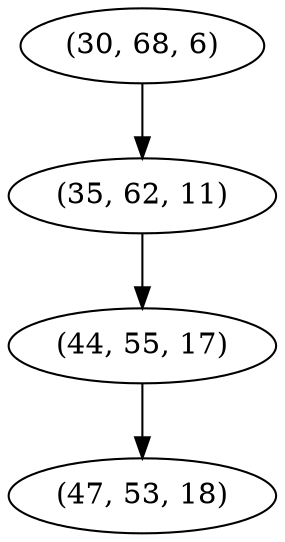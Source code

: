 digraph tree {
    "(30, 68, 6)";
    "(35, 62, 11)";
    "(44, 55, 17)";
    "(47, 53, 18)";
    "(30, 68, 6)" -> "(35, 62, 11)";
    "(35, 62, 11)" -> "(44, 55, 17)";
    "(44, 55, 17)" -> "(47, 53, 18)";
}

